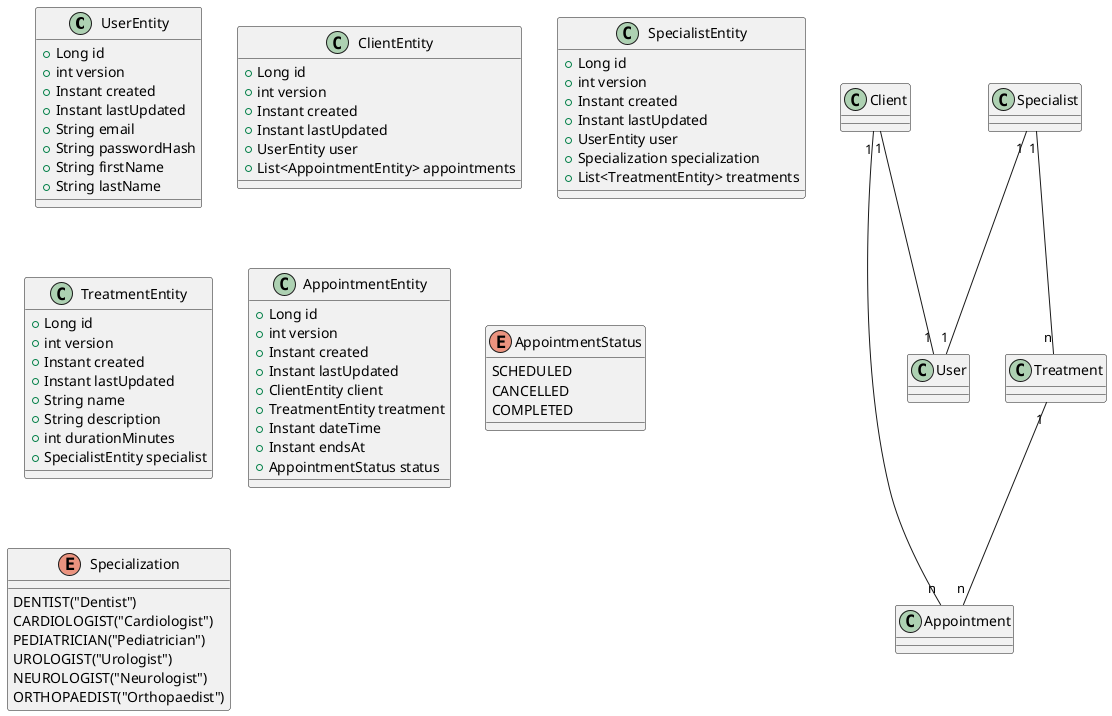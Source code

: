 @startuml

class UserEntity {
    +Long id
    +int version
    +Instant created
    +Instant lastUpdated
    +String email
    +String passwordHash
    +String firstName
    +String lastName
}

class ClientEntity {
    +Long id
    +int version
    +Instant created
    +Instant lastUpdated
    +UserEntity user
    +List<AppointmentEntity> appointments
}

class SpecialistEntity {
    +Long id
    +int version
    +Instant created
    +Instant lastUpdated
    +UserEntity user
    +Specialization specialization
    +List<TreatmentEntity> treatments
}

class TreatmentEntity {
    +Long id
    +int version
    +Instant created
    +Instant lastUpdated
    +String name
    +String description
    +int durationMinutes
    +SpecialistEntity specialist
}

class AppointmentEntity {
    +Long id
    +int version
    +Instant created
    +Instant lastUpdated
    +ClientEntity client
    +TreatmentEntity treatment
    +Instant dateTime
    +Instant endsAt
    +AppointmentStatus status
}

enum AppointmentStatus {
    SCHEDULED
    CANCELLED
    COMPLETED
}

enum Specialization {
    DENTIST("Dentist") 
	CARDIOLOGIST("Cardiologist") 
	PEDIATRICIAN("Pediatrician") 
	UROLOGIST("Urologist")
	NEUROLOGIST("Neurologist") 
	ORTHOPAEDIST("Orthopaedist")
}

Client "1" -- "1" User 
Client "1" -- "n" Appointment 
Specialist "1" -- "1" User
Specialist "1" -- "n" Treatment 
Treatment "1" -- "n" Appointment 

@enduml